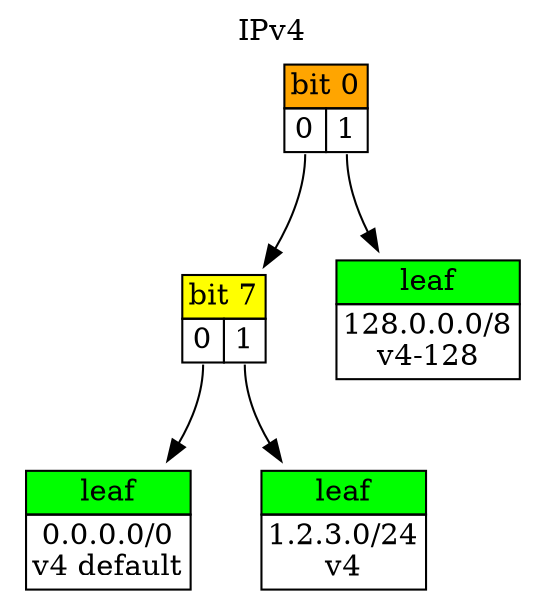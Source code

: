 digraph Radix {
  labelloc="t";
  label="IPv4";
  rankdir="TB";
  ranksep="0.5 equally";
N4 [label=<
  <TABLE BORDER="0" CELLBORDER="1" CELLSPACING="0">
    <TR><TD PORT="N4" BGCOLOR="green">leaf</TD></TR>
    <TR><TD>128.0.0.0/8<br/>v4-128</TD></TR>
  </TABLE>
  >, shape="plaintext"];
N2 [label=<
  <TABLE BORDER="0" CELLBORDER="1" CELLSPACING="0">
    <TR><TD PORT="N2" BGCOLOR="green">leaf</TD></TR>
    <TR><TD>1.2.3.0/24<br/>v4</TD></TR>
  </TABLE>
  >, shape="plaintext"];
N1 [label=<
  <TABLE BORDER="0" CELLBORDER="1" CELLSPACING="0">
    <TR><TD PORT="N1" BGCOLOR="green">leaf</TD></TR>
    <TR><TD>0.0.0.0/0<br/>v4 default</TD></TR>
  </TABLE>
  >, shape="plaintext"];
N3:R -> N2;
N3:L -> N1;
N3 [label=<
  <TABLE BORDER="0" CELLBORDER="1" CELLSPACING="0">
    <TR><TD PORT="N3" COLSPAN="2" BGCOLOR="yellow">bit 7</TD></TR>
    <TR><TD PORT="L">0</TD><TD PORT="R">1</TD></TR>
  </TABLE>
>, shape="plaintext"];
N5:R -> N4;
N5:L -> N3;
N5 [label=<
  <TABLE BORDER="0" CELLBORDER="1" CELLSPACING="0">
    <TR><TD PORT="N5" COLSPAN="2" BGCOLOR="orange">bit 0</TD></TR>
    <TR><TD PORT="L">0</TD><TD PORT="R">1</TD></TR>
  </TABLE>
>, shape="plaintext"];
}